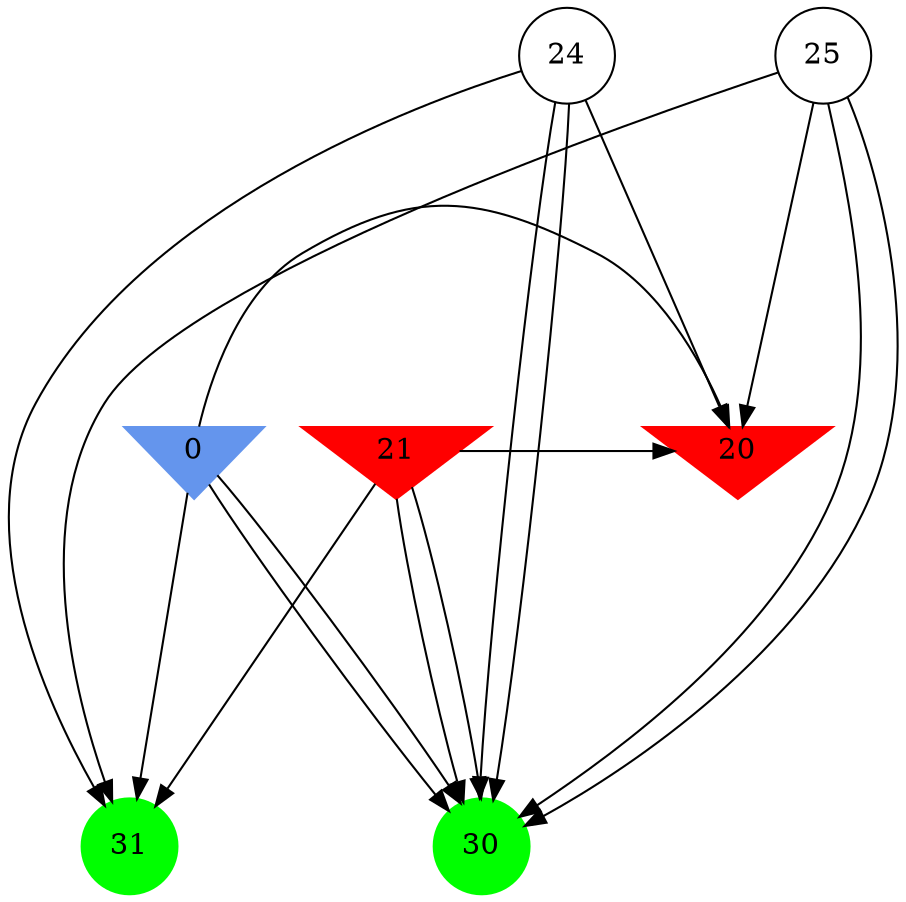 digraph brain {
	ranksep=2.0;
	0 [shape=invtriangle,style=filled,color=cornflowerblue];
	20 [shape=invtriangle,style=filled,color=red];
	21 [shape=invtriangle,style=filled,color=red];
	24 [shape=circle,color=black];
	25 [shape=circle,color=black];
	30 [shape=circle,style=filled,color=green];
	31 [shape=circle,style=filled,color=green];
	0	->	31;
	0	->	30;
	0	->	30;
	0	->	20;
	21	->	31;
	21	->	30;
	21	->	30;
	21	->	20;
	24	->	31;
	24	->	30;
	24	->	30;
	24	->	20;
	25	->	31;
	25	->	30;
	25	->	30;
	25	->	20;
	{ rank=same; 0; 20; 21; }
	{ rank=same; 24; 25; }
	{ rank=same; 30; 31; }
}
